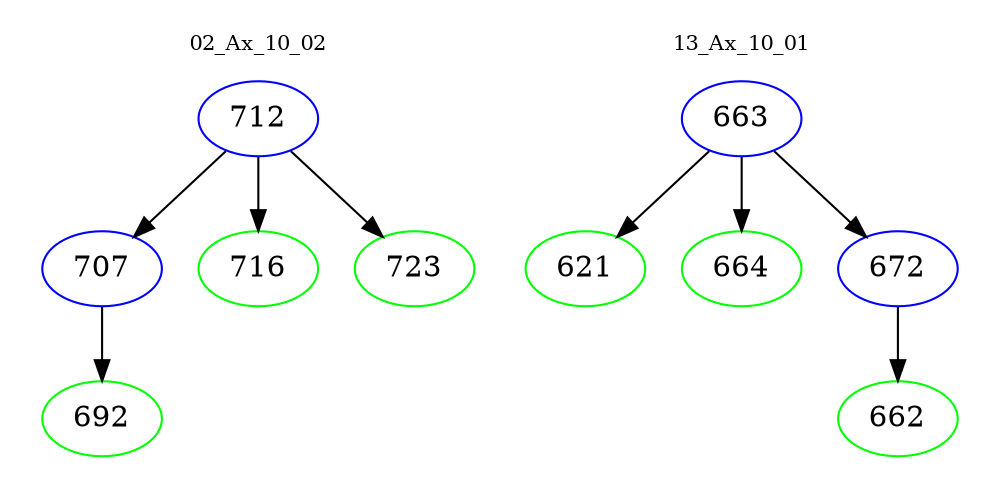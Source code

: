 digraph{
subgraph cluster_0 {
color = white
label = "02_Ax_10_02";
fontsize=10;
T0_712 [label="712", color="blue"]
T0_712 -> T0_707 [color="black"]
T0_707 [label="707", color="blue"]
T0_707 -> T0_692 [color="black"]
T0_692 [label="692", color="green"]
T0_712 -> T0_716 [color="black"]
T0_716 [label="716", color="green"]
T0_712 -> T0_723 [color="black"]
T0_723 [label="723", color="green"]
}
subgraph cluster_1 {
color = white
label = "13_Ax_10_01";
fontsize=10;
T1_663 [label="663", color="blue"]
T1_663 -> T1_621 [color="black"]
T1_621 [label="621", color="green"]
T1_663 -> T1_664 [color="black"]
T1_664 [label="664", color="green"]
T1_663 -> T1_672 [color="black"]
T1_672 [label="672", color="blue"]
T1_672 -> T1_662 [color="black"]
T1_662 [label="662", color="green"]
}
}
